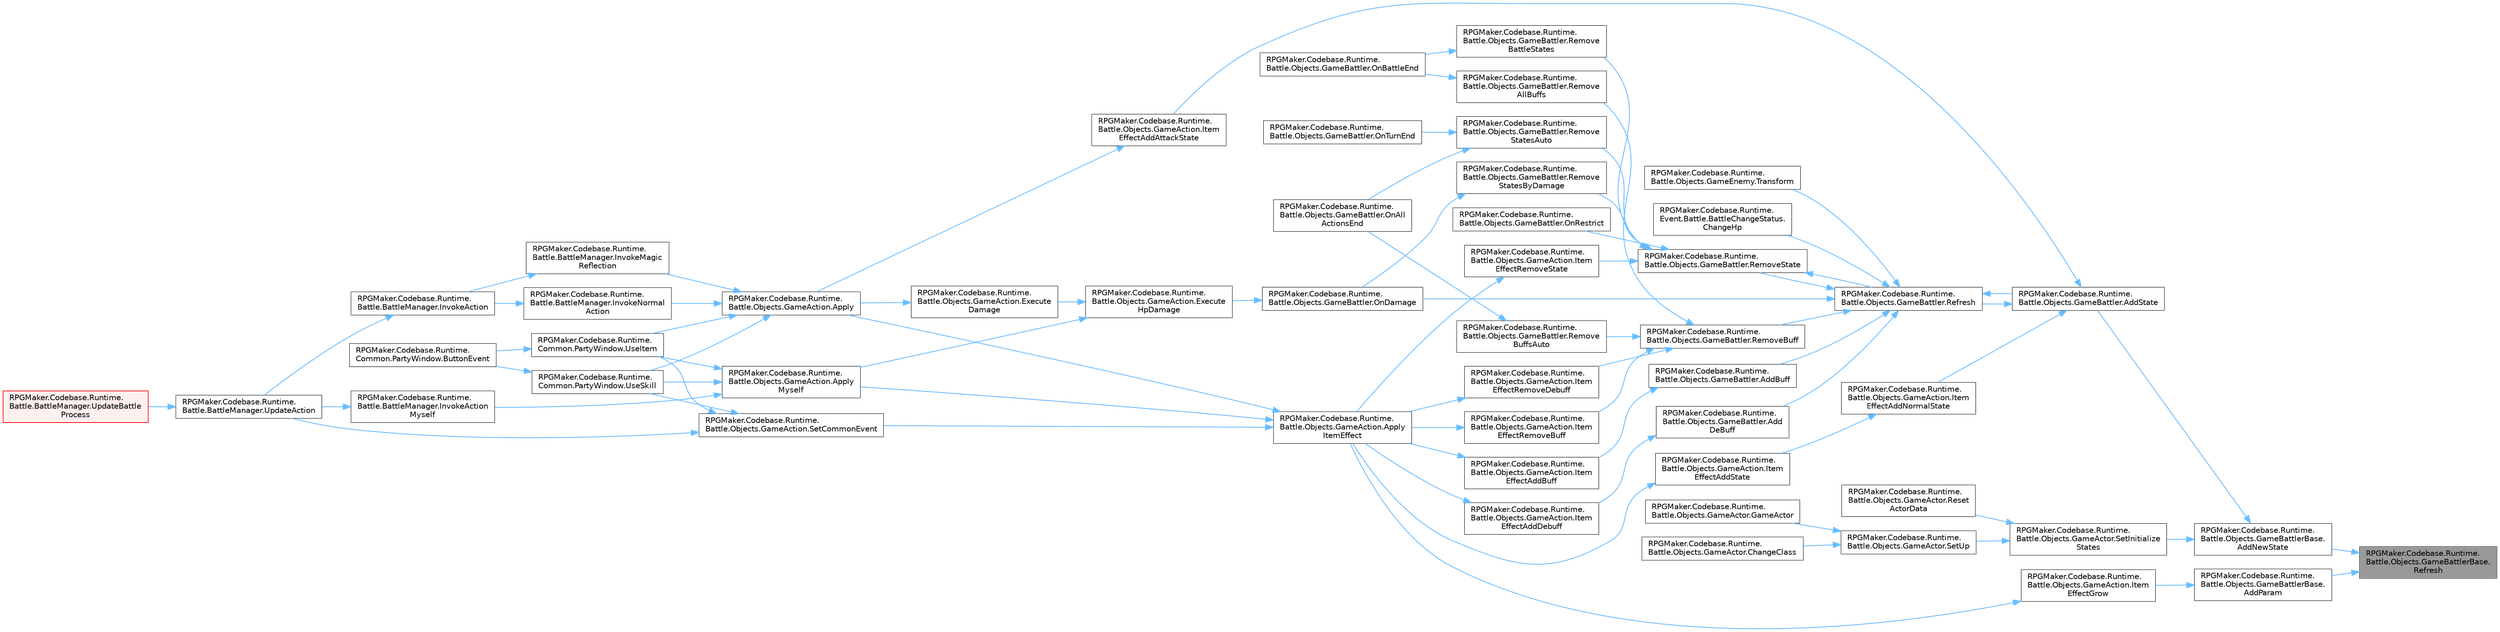 digraph "RPGMaker.Codebase.Runtime.Battle.Objects.GameBattlerBase.Refresh"
{
 // LATEX_PDF_SIZE
  bgcolor="transparent";
  edge [fontname=Helvetica,fontsize=10,labelfontname=Helvetica,labelfontsize=10];
  node [fontname=Helvetica,fontsize=10,shape=box,height=0.2,width=0.4];
  rankdir="RL";
  Node1 [id="Node000001",label="RPGMaker.Codebase.Runtime.\lBattle.Objects.GameBattlerBase.\lRefresh",height=0.2,width=0.4,color="gray40", fillcolor="grey60", style="filled", fontcolor="black",tooltip="😁 能力値やステートを規定値内に収める処理"];
  Node1 -> Node2 [id="edge1_Node000001_Node000002",dir="back",color="steelblue1",style="solid",tooltip=" "];
  Node2 [id="Node000002",label="RPGMaker.Codebase.Runtime.\lBattle.Objects.GameBattlerBase.\lAddNewState",height=0.2,width=0.4,color="grey40", fillcolor="white", style="filled",URL="$d2/d70/class_r_p_g_maker_1_1_codebase_1_1_runtime_1_1_battle_1_1_objects_1_1_game_battler_base.html#ab9a614d9fe4b4bd1b1f4ba66588db9ed",tooltip="😁 新たなステートを追加"];
  Node2 -> Node3 [id="edge2_Node000002_Node000003",dir="back",color="steelblue1",style="solid",tooltip=" "];
  Node3 [id="Node000003",label="RPGMaker.Codebase.Runtime.\lBattle.Objects.GameBattler.AddState",height=0.2,width=0.4,color="grey40", fillcolor="white", style="filled",URL="$d6/de6/class_r_p_g_maker_1_1_codebase_1_1_runtime_1_1_battle_1_1_objects_1_1_game_battler.html#a721713aea404590ae235b32ef084a641",tooltip="😁 指定ステートを追加"];
  Node3 -> Node4 [id="edge3_Node000003_Node000004",dir="back",color="steelblue1",style="solid",tooltip=" "];
  Node4 [id="Node000004",label="RPGMaker.Codebase.Runtime.\lBattle.Objects.GameAction.Item\lEffectAddAttackState",height=0.2,width=0.4,color="grey40", fillcolor="white", style="filled",URL="$db/d00/class_r_p_g_maker_1_1_codebase_1_1_runtime_1_1_battle_1_1_objects_1_1_game_action.html#ad4b92badb0ee04b916e3e7df3fb05243",tooltip="😁 指定対象に攻撃の[使用効果]を加える"];
  Node4 -> Node5 [id="edge4_Node000004_Node000005",dir="back",color="steelblue1",style="solid",tooltip=" "];
  Node5 [id="Node000005",label="RPGMaker.Codebase.Runtime.\lBattle.Objects.GameAction.Apply",height=0.2,width=0.4,color="grey40", fillcolor="white", style="filled",URL="$db/d00/class_r_p_g_maker_1_1_codebase_1_1_runtime_1_1_battle_1_1_objects_1_1_game_action.html#aa0e39264c1ed2c1803fc326949587463",tooltip="😁 指定対象へ結果( Game_ActionResult )の適用"];
  Node5 -> Node6 [id="edge5_Node000005_Node000006",dir="back",color="steelblue1",style="solid",tooltip=" "];
  Node6 [id="Node000006",label="RPGMaker.Codebase.Runtime.\lBattle.BattleManager.InvokeMagic\lReflection",height=0.2,width=0.4,color="grey40", fillcolor="white", style="filled",URL="$d3/d0c/class_r_p_g_maker_1_1_codebase_1_1_runtime_1_1_battle_1_1_battle_manager.html#a44fa0b5be0eb1e4ef8ddb382c1954835",tooltip="😁 指定対象が指定目標に対しての魔法反射アクションを起動する"];
  Node6 -> Node7 [id="edge6_Node000006_Node000007",dir="back",color="steelblue1",style="solid",tooltip=" "];
  Node7 [id="Node000007",label="RPGMaker.Codebase.Runtime.\lBattle.BattleManager.InvokeAction",height=0.2,width=0.4,color="grey40", fillcolor="white", style="filled",URL="$d3/d0c/class_r_p_g_maker_1_1_codebase_1_1_runtime_1_1_battle_1_1_battle_manager.html#a95f3c0da75e16c8679e47a5d11c0f9d6",tooltip="😁 指定対象が指定目標に対してのアクションを起動する"];
  Node7 -> Node8 [id="edge7_Node000007_Node000008",dir="back",color="steelblue1",style="solid",tooltip=" "];
  Node8 [id="Node000008",label="RPGMaker.Codebase.Runtime.\lBattle.BattleManager.UpdateAction",height=0.2,width=0.4,color="grey40", fillcolor="white", style="filled",URL="$d3/d0c/class_r_p_g_maker_1_1_codebase_1_1_runtime_1_1_battle_1_1_battle_manager.html#af7129ab117a856eab46ea50ad5054bb7",tooltip="😁 アクションのアップデート"];
  Node8 -> Node9 [id="edge8_Node000008_Node000009",dir="back",color="steelblue1",style="solid",tooltip=" "];
  Node9 [id="Node000009",label="RPGMaker.Codebase.Runtime.\lBattle.BattleManager.UpdateBattle\lProcess",height=0.2,width=0.4,color="red", fillcolor="#FFF0F0", style="filled",URL="$d3/d0c/class_r_p_g_maker_1_1_codebase_1_1_runtime_1_1_battle_1_1_battle_manager.html#ab1b1a217800bdf216e587050b9916a08",tooltip="😁 Update処理"];
  Node5 -> Node14 [id="edge9_Node000005_Node000014",dir="back",color="steelblue1",style="solid",tooltip=" "];
  Node14 [id="Node000014",label="RPGMaker.Codebase.Runtime.\lBattle.BattleManager.InvokeNormal\lAction",height=0.2,width=0.4,color="grey40", fillcolor="white", style="filled",URL="$d3/d0c/class_r_p_g_maker_1_1_codebase_1_1_runtime_1_1_battle_1_1_battle_manager.html#a7f264bea7481144707b47e7415755fb1",tooltip="😁 指定対象が指定目標に対しての通常アクションを起動する"];
  Node14 -> Node7 [id="edge10_Node000014_Node000007",dir="back",color="steelblue1",style="solid",tooltip=" "];
  Node5 -> Node15 [id="edge11_Node000005_Node000015",dir="back",color="steelblue1",style="solid",tooltip=" "];
  Node15 [id="Node000015",label="RPGMaker.Codebase.Runtime.\lCommon.PartyWindow.UseItem",height=0.2,width=0.4,color="grey40", fillcolor="white", style="filled",URL="$d6/d78/class_r_p_g_maker_1_1_codebase_1_1_runtime_1_1_common_1_1_party_window.html#a07ca3254629cf1e5b23eb5f99440448a",tooltip="😁 アイテム使え"];
  Node15 -> Node16 [id="edge12_Node000015_Node000016",dir="back",color="steelblue1",style="solid",tooltip=" "];
  Node16 [id="Node000016",label="RPGMaker.Codebase.Runtime.\lCommon.PartyWindow.ButtonEvent",height=0.2,width=0.4,color="grey40", fillcolor="white", style="filled",URL="$d6/d78/class_r_p_g_maker_1_1_codebase_1_1_runtime_1_1_common_1_1_party_window.html#aebabafbd7691c547f03f640b87cb4e6b",tooltip="😁 ボタン・イベント"];
  Node5 -> Node17 [id="edge13_Node000005_Node000017",dir="back",color="steelblue1",style="solid",tooltip=" "];
  Node17 [id="Node000017",label="RPGMaker.Codebase.Runtime.\lCommon.PartyWindow.UseSkill",height=0.2,width=0.4,color="grey40", fillcolor="white", style="filled",URL="$d6/d78/class_r_p_g_maker_1_1_codebase_1_1_runtime_1_1_common_1_1_party_window.html#a81d2268540bc389c7fd9e6719d7584c1",tooltip="😁 スキル使用処理"];
  Node17 -> Node16 [id="edge14_Node000017_Node000016",dir="back",color="steelblue1",style="solid",tooltip=" "];
  Node3 -> Node18 [id="edge15_Node000003_Node000018",dir="back",color="steelblue1",style="solid",tooltip=" "];
  Node18 [id="Node000018",label="RPGMaker.Codebase.Runtime.\lBattle.Objects.GameAction.Item\lEffectAddNormalState",height=0.2,width=0.4,color="grey40", fillcolor="white", style="filled",URL="$db/d00/class_r_p_g_maker_1_1_codebase_1_1_runtime_1_1_battle_1_1_objects_1_1_game_action.html#ad361cd52daaea9b629f16db972b52a84",tooltip="😁 指定対象に通常の[使用効果]を加える"];
  Node18 -> Node19 [id="edge16_Node000018_Node000019",dir="back",color="steelblue1",style="solid",tooltip=" "];
  Node19 [id="Node000019",label="RPGMaker.Codebase.Runtime.\lBattle.Objects.GameAction.Item\lEffectAddState",height=0.2,width=0.4,color="grey40", fillcolor="white", style="filled",URL="$db/d00/class_r_p_g_maker_1_1_codebase_1_1_runtime_1_1_battle_1_1_objects_1_1_game_action.html#a30937435994c2aeb8de46e354b51d782",tooltip="😁 指定対象に[使用効果]を加える"];
  Node19 -> Node20 [id="edge17_Node000019_Node000020",dir="back",color="steelblue1",style="solid",tooltip=" "];
  Node20 [id="Node000020",label="RPGMaker.Codebase.Runtime.\lBattle.Objects.GameAction.Apply\lItemEffect",height=0.2,width=0.4,color="grey40", fillcolor="white", style="filled",URL="$db/d00/class_r_p_g_maker_1_1_codebase_1_1_runtime_1_1_battle_1_1_objects_1_1_game_action.html#a0e31f70949304a3bf1175ac19a030616",tooltip="😁 指定対象にエフェクトを適用"];
  Node20 -> Node5 [id="edge18_Node000020_Node000005",dir="back",color="steelblue1",style="solid",tooltip=" "];
  Node20 -> Node21 [id="edge19_Node000020_Node000021",dir="back",color="steelblue1",style="solid",tooltip=" "];
  Node21 [id="Node000021",label="RPGMaker.Codebase.Runtime.\lBattle.Objects.GameAction.Apply\lMyself",height=0.2,width=0.4,color="grey40", fillcolor="white", style="filled",URL="$db/d00/class_r_p_g_maker_1_1_codebase_1_1_runtime_1_1_battle_1_1_objects_1_1_game_action.html#a66cb5bfc5dcf889949277a058fecd784",tooltip="😁 指定対象へ結果( Game_ActionResult )の適用（使用者への影響）"];
  Node21 -> Node22 [id="edge20_Node000021_Node000022",dir="back",color="steelblue1",style="solid",tooltip=" "];
  Node22 [id="Node000022",label="RPGMaker.Codebase.Runtime.\lBattle.BattleManager.InvokeAction\lMyself",height=0.2,width=0.4,color="grey40", fillcolor="white", style="filled",URL="$d3/d0c/class_r_p_g_maker_1_1_codebase_1_1_runtime_1_1_battle_1_1_battle_manager.html#acb68ab920d08ffa51067a84aca3e067e",tooltip="😁 指定対象が指定目標に対してのアクションを起動する（使用者への影響）"];
  Node22 -> Node8 [id="edge21_Node000022_Node000008",dir="back",color="steelblue1",style="solid",tooltip=" "];
  Node21 -> Node15 [id="edge22_Node000021_Node000015",dir="back",color="steelblue1",style="solid",tooltip=" "];
  Node21 -> Node17 [id="edge23_Node000021_Node000017",dir="back",color="steelblue1",style="solid",tooltip=" "];
  Node20 -> Node23 [id="edge24_Node000020_Node000023",dir="back",color="steelblue1",style="solid",tooltip=" "];
  Node23 [id="Node000023",label="RPGMaker.Codebase.Runtime.\lBattle.Objects.GameAction.SetCommonEvent",height=0.2,width=0.4,color="grey40", fillcolor="white", style="filled",URL="$db/d00/class_r_p_g_maker_1_1_codebase_1_1_runtime_1_1_battle_1_1_objects_1_1_game_action.html#a8586f2f58bcb66360e1b9d7e4572a79f",tooltip="😁 コモンイベントが設定されている場合に、コモンイベントをキューに溜める"];
  Node23 -> Node8 [id="edge25_Node000023_Node000008",dir="back",color="steelblue1",style="solid",tooltip=" "];
  Node23 -> Node15 [id="edge26_Node000023_Node000015",dir="back",color="steelblue1",style="solid",tooltip=" "];
  Node23 -> Node17 [id="edge27_Node000023_Node000017",dir="back",color="steelblue1",style="solid",tooltip=" "];
  Node3 -> Node24 [id="edge28_Node000003_Node000024",dir="back",color="steelblue1",style="solid",tooltip=" "];
  Node24 [id="Node000024",label="RPGMaker.Codebase.Runtime.\lBattle.Objects.GameBattler.Refresh",height=0.2,width=0.4,color="grey40", fillcolor="white", style="filled",URL="$d6/de6/class_r_p_g_maker_1_1_codebase_1_1_runtime_1_1_battle_1_1_objects_1_1_game_battler.html#a5e2eccb8f1dbacca9ef1f357aff8d5fc",tooltip="😁 能力値やステートを規定値内に収める処理"];
  Node24 -> Node25 [id="edge29_Node000024_Node000025",dir="back",color="steelblue1",style="solid",tooltip=" "];
  Node25 [id="Node000025",label="RPGMaker.Codebase.Runtime.\lBattle.Objects.GameBattler.AddBuff",height=0.2,width=0.4,color="grey40", fillcolor="white", style="filled",URL="$d6/de6/class_r_p_g_maker_1_1_codebase_1_1_runtime_1_1_battle_1_1_objects_1_1_game_battler.html#a46a4f6f463182320acb0e3741286fbfb",tooltip="😁 指定通常能力に指定ターン数の[強化]を追加"];
  Node25 -> Node26 [id="edge30_Node000025_Node000026",dir="back",color="steelblue1",style="solid",tooltip=" "];
  Node26 [id="Node000026",label="RPGMaker.Codebase.Runtime.\lBattle.Objects.GameAction.Item\lEffectAddBuff",height=0.2,width=0.4,color="grey40", fillcolor="white", style="filled",URL="$db/d00/class_r_p_g_maker_1_1_codebase_1_1_runtime_1_1_battle_1_1_objects_1_1_game_action.html#a4df77b613c49006d914da5573ee7f4d5",tooltip="😁 指定対象に[強化]の[使用効果]を加える"];
  Node26 -> Node20 [id="edge31_Node000026_Node000020",dir="back",color="steelblue1",style="solid",tooltip=" "];
  Node24 -> Node27 [id="edge32_Node000024_Node000027",dir="back",color="steelblue1",style="solid",tooltip=" "];
  Node27 [id="Node000027",label="RPGMaker.Codebase.Runtime.\lBattle.Objects.GameBattler.Add\lDeBuff",height=0.2,width=0.4,color="grey40", fillcolor="white", style="filled",URL="$d6/de6/class_r_p_g_maker_1_1_codebase_1_1_runtime_1_1_battle_1_1_objects_1_1_game_battler.html#a4bf2426bec4fa47d818471e0b214f39b",tooltip="😁 指定通常能力に指定ターン数の[弱体]を追加"];
  Node27 -> Node28 [id="edge33_Node000027_Node000028",dir="back",color="steelblue1",style="solid",tooltip=" "];
  Node28 [id="Node000028",label="RPGMaker.Codebase.Runtime.\lBattle.Objects.GameAction.Item\lEffectAddDebuff",height=0.2,width=0.4,color="grey40", fillcolor="white", style="filled",URL="$db/d00/class_r_p_g_maker_1_1_codebase_1_1_runtime_1_1_battle_1_1_objects_1_1_game_action.html#ae8c5a6cf681facd1b1bf2018e4d5f570",tooltip="😁 指定対象に[弱体]の[使用効果]を加える"];
  Node28 -> Node20 [id="edge34_Node000028_Node000020",dir="back",color="steelblue1",style="solid",tooltip=" "];
  Node24 -> Node3 [id="edge35_Node000024_Node000003",dir="back",color="steelblue1",style="solid",tooltip=" "];
  Node24 -> Node29 [id="edge36_Node000024_Node000029",dir="back",color="steelblue1",style="solid",tooltip=" "];
  Node29 [id="Node000029",label="RPGMaker.Codebase.Runtime.\lEvent.Battle.BattleChangeStatus.\lChangeHp",height=0.2,width=0.4,color="grey40", fillcolor="white", style="filled",URL="$d7/dc8/class_r_p_g_maker_1_1_codebase_1_1_runtime_1_1_event_1_1_battle_1_1_battle_change_status.html#a275efd4e18f4479632dba886f3a687ce",tooltip="ＨＰ変更"];
  Node24 -> Node30 [id="edge37_Node000024_Node000030",dir="back",color="steelblue1",style="solid",tooltip=" "];
  Node30 [id="Node000030",label="RPGMaker.Codebase.Runtime.\lBattle.Objects.GameBattler.OnDamage",height=0.2,width=0.4,color="grey40", fillcolor="white", style="filled",URL="$d6/de6/class_r_p_g_maker_1_1_codebase_1_1_runtime_1_1_battle_1_1_objects_1_1_game_battler.html#abc126f772bf633d1a2d2a2348d2745b8",tooltip="😁 被ダメージハンドラ"];
  Node30 -> Node31 [id="edge38_Node000030_Node000031",dir="back",color="steelblue1",style="solid",tooltip=" "];
  Node31 [id="Node000031",label="RPGMaker.Codebase.Runtime.\lBattle.Objects.GameAction.Execute\lHpDamage",height=0.2,width=0.4,color="grey40", fillcolor="white", style="filled",URL="$db/d00/class_r_p_g_maker_1_1_codebase_1_1_runtime_1_1_battle_1_1_objects_1_1_game_action.html#a9b8bfc3481b8e5caad938fa17489b760",tooltip="😁 指定対象にHPダメージを与える"];
  Node31 -> Node21 [id="edge39_Node000031_Node000021",dir="back",color="steelblue1",style="solid",tooltip=" "];
  Node31 -> Node32 [id="edge40_Node000031_Node000032",dir="back",color="steelblue1",style="solid",tooltip=" "];
  Node32 [id="Node000032",label="RPGMaker.Codebase.Runtime.\lBattle.Objects.GameAction.Execute\lDamage",height=0.2,width=0.4,color="grey40", fillcolor="white", style="filled",URL="$db/d00/class_r_p_g_maker_1_1_codebase_1_1_runtime_1_1_battle_1_1_objects_1_1_game_action.html#a988dc53e7762cbecec5268f296013504",tooltip="😁 指定対象にダメージを与える"];
  Node32 -> Node5 [id="edge41_Node000032_Node000005",dir="back",color="steelblue1",style="solid",tooltip=" "];
  Node24 -> Node33 [id="edge42_Node000024_Node000033",dir="back",color="steelblue1",style="solid",tooltip=" "];
  Node33 [id="Node000033",label="RPGMaker.Codebase.Runtime.\lBattle.Objects.GameBattler.RemoveBuff",height=0.2,width=0.4,color="grey40", fillcolor="white", style="filled",URL="$d6/de6/class_r_p_g_maker_1_1_codebase_1_1_runtime_1_1_battle_1_1_objects_1_1_game_battler.html#a1a3260593962f41e2d76f900a5c7e02f",tooltip="😁 指定通常能力の[強化]を解除"];
  Node33 -> Node34 [id="edge43_Node000033_Node000034",dir="back",color="steelblue1",style="solid",tooltip=" "];
  Node34 [id="Node000034",label="RPGMaker.Codebase.Runtime.\lBattle.Objects.GameAction.Item\lEffectRemoveBuff",height=0.2,width=0.4,color="grey40", fillcolor="white", style="filled",URL="$db/d00/class_r_p_g_maker_1_1_codebase_1_1_runtime_1_1_battle_1_1_objects_1_1_game_action.html#a2cdbdac9b9aeb26cd865e38f6d4c6efa",tooltip="😁 指定対象に[強化の解除]の[使用効果]を加える"];
  Node34 -> Node20 [id="edge44_Node000034_Node000020",dir="back",color="steelblue1",style="solid",tooltip=" "];
  Node33 -> Node35 [id="edge45_Node000033_Node000035",dir="back",color="steelblue1",style="solid",tooltip=" "];
  Node35 [id="Node000035",label="RPGMaker.Codebase.Runtime.\lBattle.Objects.GameAction.Item\lEffectRemoveDebuff",height=0.2,width=0.4,color="grey40", fillcolor="white", style="filled",URL="$db/d00/class_r_p_g_maker_1_1_codebase_1_1_runtime_1_1_battle_1_1_objects_1_1_game_action.html#a220d8eedc2bdfcf45fafb5a29377ab6b",tooltip="😁 指定対象に[弱体の解除]の[使用効果]を加える"];
  Node35 -> Node20 [id="edge46_Node000035_Node000020",dir="back",color="steelblue1",style="solid",tooltip=" "];
  Node33 -> Node36 [id="edge47_Node000033_Node000036",dir="back",color="steelblue1",style="solid",tooltip=" "];
  Node36 [id="Node000036",label="RPGMaker.Codebase.Runtime.\lBattle.Objects.GameBattler.Remove\lAllBuffs",height=0.2,width=0.4,color="grey40", fillcolor="white", style="filled",URL="$d6/de6/class_r_p_g_maker_1_1_codebase_1_1_runtime_1_1_battle_1_1_objects_1_1_game_battler.html#ad7f6e737ddc0bf5fb9b0bfd00acb71f6",tooltip="😁 全能力の[強化]を解除"];
  Node36 -> Node37 [id="edge48_Node000036_Node000037",dir="back",color="steelblue1",style="solid",tooltip=" "];
  Node37 [id="Node000037",label="RPGMaker.Codebase.Runtime.\lBattle.Objects.GameBattler.OnBattleEnd",height=0.2,width=0.4,color="grey40", fillcolor="white", style="filled",URL="$d6/de6/class_r_p_g_maker_1_1_codebase_1_1_runtime_1_1_battle_1_1_objects_1_1_game_battler.html#a05639cc92ba42378f15f43c323c46eb4",tooltip="😁 戦闘終了ハンドラ"];
  Node33 -> Node38 [id="edge49_Node000033_Node000038",dir="back",color="steelblue1",style="solid",tooltip=" "];
  Node38 [id="Node000038",label="RPGMaker.Codebase.Runtime.\lBattle.Objects.GameBattler.Remove\lBuffsAuto",height=0.2,width=0.4,color="grey40", fillcolor="white", style="filled",URL="$d6/de6/class_r_p_g_maker_1_1_codebase_1_1_runtime_1_1_battle_1_1_objects_1_1_game_battler.html#a18203bac1825cf8c80b0f2563551dbe7",tooltip="😁 ターン終了した能力[強化][弱体]を解除"];
  Node38 -> Node39 [id="edge50_Node000038_Node000039",dir="back",color="steelblue1",style="solid",tooltip=" "];
  Node39 [id="Node000039",label="RPGMaker.Codebase.Runtime.\lBattle.Objects.GameBattler.OnAll\lActionsEnd",height=0.2,width=0.4,color="grey40", fillcolor="white", style="filled",URL="$d6/de6/class_r_p_g_maker_1_1_codebase_1_1_runtime_1_1_battle_1_1_objects_1_1_game_battler.html#a4627db436661e713ea71d8386e58d080",tooltip="😁 全行動終了ハンドラ"];
  Node24 -> Node40 [id="edge51_Node000024_Node000040",dir="back",color="steelblue1",style="solid",tooltip=" "];
  Node40 [id="Node000040",label="RPGMaker.Codebase.Runtime.\lBattle.Objects.GameBattler.RemoveState",height=0.2,width=0.4,color="grey40", fillcolor="white", style="filled",URL="$d6/de6/class_r_p_g_maker_1_1_codebase_1_1_runtime_1_1_battle_1_1_objects_1_1_game_battler.html#a3d73aefe7c91fabe827a27d354ff8b4b",tooltip="😁 指定ステートを解除"];
  Node40 -> Node41 [id="edge52_Node000040_Node000041",dir="back",color="steelblue1",style="solid",tooltip=" "];
  Node41 [id="Node000041",label="RPGMaker.Codebase.Runtime.\lBattle.Objects.GameAction.Item\lEffectRemoveState",height=0.2,width=0.4,color="grey40", fillcolor="white", style="filled",URL="$db/d00/class_r_p_g_maker_1_1_codebase_1_1_runtime_1_1_battle_1_1_objects_1_1_game_action.html#ad5da923e99b8879ecd4b18acd7625764",tooltip="😁 指定対象に[ステート解除]の[使用効果]を加える"];
  Node41 -> Node20 [id="edge53_Node000041_Node000020",dir="back",color="steelblue1",style="solid",tooltip=" "];
  Node40 -> Node42 [id="edge54_Node000040_Node000042",dir="back",color="steelblue1",style="solid",tooltip=" "];
  Node42 [id="Node000042",label="RPGMaker.Codebase.Runtime.\lBattle.Objects.GameBattler.OnRestrict",height=0.2,width=0.4,color="grey40", fillcolor="white", style="filled",URL="$d6/de6/class_r_p_g_maker_1_1_codebase_1_1_runtime_1_1_battle_1_1_objects_1_1_game_battler.html#ae2afea5bc2d6625b2652df555c368d63",tooltip="😁 行動制約された時に呼ばれるハンドラ"];
  Node40 -> Node24 [id="edge55_Node000040_Node000024",dir="back",color="steelblue1",style="solid",tooltip=" "];
  Node40 -> Node43 [id="edge56_Node000040_Node000043",dir="back",color="steelblue1",style="solid",tooltip=" "];
  Node43 [id="Node000043",label="RPGMaker.Codebase.Runtime.\lBattle.Objects.GameBattler.Remove\lBattleStates",height=0.2,width=0.4,color="grey40", fillcolor="white", style="filled",URL="$d6/de6/class_r_p_g_maker_1_1_codebase_1_1_runtime_1_1_battle_1_1_objects_1_1_game_battler.html#a822fc4777c9a6c8cfb8edbe38701b901",tooltip="😁 ステートを解除"];
  Node43 -> Node37 [id="edge57_Node000043_Node000037",dir="back",color="steelblue1",style="solid",tooltip=" "];
  Node40 -> Node44 [id="edge58_Node000040_Node000044",dir="back",color="steelblue1",style="solid",tooltip=" "];
  Node44 [id="Node000044",label="RPGMaker.Codebase.Runtime.\lBattle.Objects.GameBattler.Remove\lStatesAuto",height=0.2,width=0.4,color="grey40", fillcolor="white", style="filled",URL="$d6/de6/class_r_p_g_maker_1_1_codebase_1_1_runtime_1_1_battle_1_1_objects_1_1_game_battler.html#a52daee754e4b5d4d89ffacd728aa01a6",tooltip="😁 状態異常を自動解除する"];
  Node44 -> Node39 [id="edge59_Node000044_Node000039",dir="back",color="steelblue1",style="solid",tooltip=" "];
  Node44 -> Node45 [id="edge60_Node000044_Node000045",dir="back",color="steelblue1",style="solid",tooltip=" "];
  Node45 [id="Node000045",label="RPGMaker.Codebase.Runtime.\lBattle.Objects.GameBattler.OnTurnEnd",height=0.2,width=0.4,color="grey40", fillcolor="white", style="filled",URL="$d6/de6/class_r_p_g_maker_1_1_codebase_1_1_runtime_1_1_battle_1_1_objects_1_1_game_battler.html#ad867675a2484176243b03e48e9e4f0a7",tooltip="😁 ターン終了ハンドラ"];
  Node40 -> Node46 [id="edge61_Node000040_Node000046",dir="back",color="steelblue1",style="solid",tooltip=" "];
  Node46 [id="Node000046",label="RPGMaker.Codebase.Runtime.\lBattle.Objects.GameBattler.Remove\lStatesByDamage",height=0.2,width=0.4,color="grey40", fillcolor="white", style="filled",URL="$d6/de6/class_r_p_g_maker_1_1_codebase_1_1_runtime_1_1_battle_1_1_objects_1_1_game_battler.html#a224e921183ab8582f18c052c574f24d6",tooltip="😁 [ダメージで解除]のステートを解除"];
  Node46 -> Node30 [id="edge62_Node000046_Node000030",dir="back",color="steelblue1",style="solid",tooltip=" "];
  Node24 -> Node47 [id="edge63_Node000024_Node000047",dir="back",color="steelblue1",style="solid",tooltip=" "];
  Node47 [id="Node000047",label="RPGMaker.Codebase.Runtime.\lBattle.Objects.GameEnemy.Transform",height=0.2,width=0.4,color="grey40", fillcolor="white", style="filled",URL="$d8/de8/class_r_p_g_maker_1_1_codebase_1_1_runtime_1_1_battle_1_1_objects_1_1_game_enemy.html#aa97acbdee8c974449432ea413a4aa848",tooltip="😁 指定の[敵キャラ]へ変更(変身)"];
  Node2 -> Node48 [id="edge64_Node000002_Node000048",dir="back",color="steelblue1",style="solid",tooltip=" "];
  Node48 [id="Node000048",label="RPGMaker.Codebase.Runtime.\lBattle.Objects.GameActor.SetInitialize\lStates",height=0.2,width=0.4,color="grey40", fillcolor="white", style="filled",URL="$db/dfc/class_r_p_g_maker_1_1_codebase_1_1_runtime_1_1_battle_1_1_objects_1_1_game_actor.html#a577f477ffe35bb7674e3d80bb8dd85f7",tooltip="😁 ステート変化をマップから引き継ぐ"];
  Node48 -> Node49 [id="edge65_Node000048_Node000049",dir="back",color="steelblue1",style="solid",tooltip=" "];
  Node49 [id="Node000049",label="RPGMaker.Codebase.Runtime.\lBattle.Objects.GameActor.Reset\lActorData",height=0.2,width=0.4,color="grey40", fillcolor="white", style="filled",URL="$db/dfc/class_r_p_g_maker_1_1_codebase_1_1_runtime_1_1_battle_1_1_objects_1_1_game_actor.html#a322694730df3b1f919972b46189cf593",tooltip="😁 パラメータの再設定を行う"];
  Node48 -> Node50 [id="edge66_Node000048_Node000050",dir="back",color="steelblue1",style="solid",tooltip=" "];
  Node50 [id="Node000050",label="RPGMaker.Codebase.Runtime.\lBattle.Objects.GameActor.SetUp",height=0.2,width=0.4,color="grey40", fillcolor="white", style="filled",URL="$db/dfc/class_r_p_g_maker_1_1_codebase_1_1_runtime_1_1_battle_1_1_objects_1_1_game_actor.html#a53c4aea1cfed65f5183bda2f6dc142fb",tooltip="😁 指定アクターで Gama_Actor を設定"];
  Node50 -> Node51 [id="edge67_Node000050_Node000051",dir="back",color="steelblue1",style="solid",tooltip=" "];
  Node51 [id="Node000051",label="RPGMaker.Codebase.Runtime.\lBattle.Objects.GameActor.ChangeClass",height=0.2,width=0.4,color="grey40", fillcolor="white", style="filled",URL="$db/dfc/class_r_p_g_maker_1_1_codebase_1_1_runtime_1_1_battle_1_1_objects_1_1_game_actor.html#ab56e3fb89212ea018c22c843a2ae0188",tooltip="😁 指定クラスに変更する"];
  Node50 -> Node52 [id="edge68_Node000050_Node000052",dir="back",color="steelblue1",style="solid",tooltip=" "];
  Node52 [id="Node000052",label="RPGMaker.Codebase.Runtime.\lBattle.Objects.GameActor.GameActor",height=0.2,width=0.4,color="grey40", fillcolor="white", style="filled",URL="$db/dfc/class_r_p_g_maker_1_1_codebase_1_1_runtime_1_1_battle_1_1_objects_1_1_game_actor.html#a6eb975da7879816a10b2659b695a568d",tooltip="😁 生成"];
  Node1 -> Node53 [id="edge69_Node000001_Node000053",dir="back",color="steelblue1",style="solid",tooltip=" "];
  Node53 [id="Node000053",label="RPGMaker.Codebase.Runtime.\lBattle.Objects.GameBattlerBase.\lAddParam",height=0.2,width=0.4,color="grey40", fillcolor="white", style="filled",URL="$d2/d70/class_r_p_g_maker_1_1_codebase_1_1_runtime_1_1_battle_1_1_objects_1_1_game_battler_base.html#abdb8eb4639f616b3cc0bff26d2417021",tooltip="😁 指定能力に指定した値を追加"];
  Node53 -> Node54 [id="edge70_Node000053_Node000054",dir="back",color="steelblue1",style="solid",tooltip=" "];
  Node54 [id="Node000054",label="RPGMaker.Codebase.Runtime.\lBattle.Objects.GameAction.Item\lEffectGrow",height=0.2,width=0.4,color="grey40", fillcolor="white", style="filled",URL="$db/d00/class_r_p_g_maker_1_1_codebase_1_1_runtime_1_1_battle_1_1_objects_1_1_game_action.html#a254e2a43093f28080603e46ed8d2994c",tooltip="😁 指定対象に[成長]の[使用効果]を加える"];
  Node54 -> Node20 [id="edge71_Node000054_Node000020",dir="back",color="steelblue1",style="solid",tooltip=" "];
}
